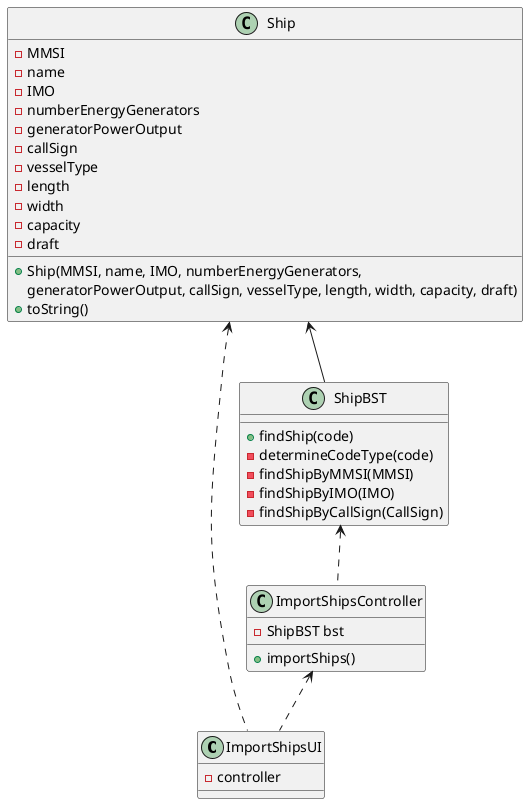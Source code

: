 @startuml
@startuml
'https://plantuml.com/class-diagram

class ImportShipsUI {
- controller
}

class ImportShipsController {
+ importShips()
- ShipBST bst
}

class ShipBST {
+ findShip(code)
- determineCodeType(code)
- findShipByMMSI(MMSI)
- findShipByIMO(IMO)
- findShipByCallSign(CallSign)
}

class Ship {
-MMSI
-name
-IMO
-numberEnergyGenerators
-generatorPowerOutput
-callSign
-vesselType
-length
-width
-capacity
-draft
+ Ship(MMSI, name, IMO, numberEnergyGenerators,
          generatorPowerOutput, callSign, vesselType, length, width, capacity, draft)
+ toString()
}
ImportShipsController <.. ImportShipsUI
ShipBST <.. ImportShipsController
Ship <-- ShipBST
Ship <.. ImportShipsUI


@enduml